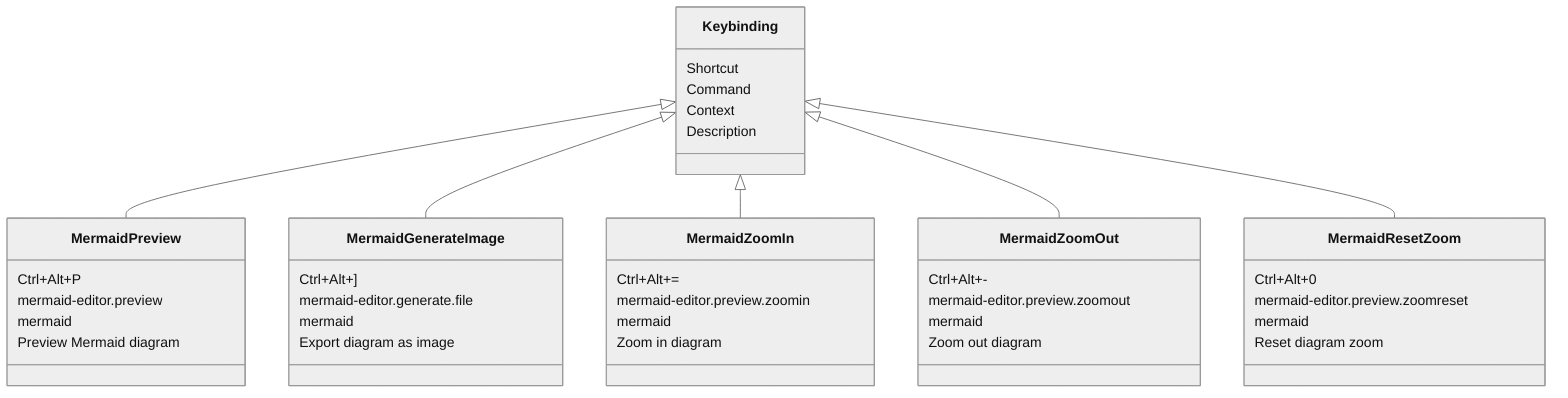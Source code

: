 %% Keybindings Table
%%{init: {"theme": "neutral"} }%%
%% accTitle: VS Code Keybindings Table
%% accDescr: Table of key shortcuts for Mermaid and dev-tools workflows.
classDiagram
  class Keybinding {
    Shortcut
    Command
    Context
    Description
  }
  Keybinding <|-- MermaidPreview
  Keybinding <|-- MermaidGenerateImage
  Keybinding <|-- MermaidZoomIn
  Keybinding <|-- MermaidZoomOut
  Keybinding <|-- MermaidResetZoom
  MermaidPreview : Ctrl+Alt+P
  MermaidPreview : mermaid-editor.preview
  MermaidPreview : mermaid
  MermaidPreview : Preview Mermaid diagram
  MermaidGenerateImage : Ctrl+Alt+]
  MermaidGenerateImage : mermaid-editor.generate.file
  MermaidGenerateImage : mermaid
  MermaidGenerateImage : Export diagram as image
  MermaidZoomIn : Ctrl+Alt+=
  MermaidZoomIn : mermaid-editor.preview.zoomin
  MermaidZoomIn : mermaid
  MermaidZoomIn : Zoom in diagram
  MermaidZoomOut : Ctrl+Alt+-
  MermaidZoomOut : mermaid-editor.preview.zoomout
  MermaidZoomOut : mermaid
  MermaidZoomOut : Zoom out diagram
  MermaidResetZoom : Ctrl+Alt+0
  MermaidResetZoom : mermaid-editor.preview.zoomreset
  MermaidResetZoom : mermaid
  MermaidResetZoom : Reset diagram zoom